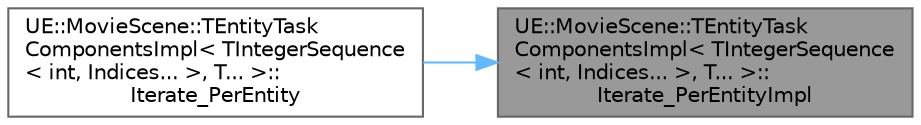 digraph "UE::MovieScene::TEntityTaskComponentsImpl&lt; TIntegerSequence&lt; int, Indices... &gt;, T... &gt;::Iterate_PerEntityImpl"
{
 // INTERACTIVE_SVG=YES
 // LATEX_PDF_SIZE
  bgcolor="transparent";
  edge [fontname=Helvetica,fontsize=10,labelfontname=Helvetica,labelfontsize=10];
  node [fontname=Helvetica,fontsize=10,shape=box,height=0.2,width=0.4];
  rankdir="RL";
  Node1 [id="Node000001",label="UE::MovieScene::TEntityTask\lComponentsImpl\< TIntegerSequence\l\< int, Indices... \>, T... \>::\lIterate_PerEntityImpl",height=0.2,width=0.4,color="gray40", fillcolor="grey60", style="filled", fontcolor="black",tooltip="Implementation function for Iterate_PerEntity."];
  Node1 -> Node2 [id="edge1_Node000001_Node000002",dir="back",color="steelblue1",style="solid",tooltip=" "];
  Node2 [id="Node000002",label="UE::MovieScene::TEntityTask\lComponentsImpl\< TIntegerSequence\l\< int, Indices... \>, T... \>::\lIterate_PerEntity",height=0.2,width=0.4,color="grey40", fillcolor="white", style="filled",URL="$d5/da7/structUE_1_1MovieScene_1_1TEntityTaskComponentsImpl_3_01TIntegerSequence_3_01int_00_01Indices_8_8_8_01_4_00_01T_8_8_8_01_4.html#ad042ad8020104dd8801aa8c1a45dc85a",tooltip="Perform a thread-safe iteration of all matching entities specified entity manager using this task,..."];
}
